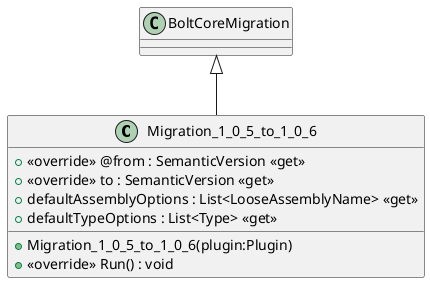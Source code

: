 @startuml
class Migration_1_0_5_to_1_0_6 {
    + Migration_1_0_5_to_1_0_6(plugin:Plugin)
    + <<override>> @from : SemanticVersion <<get>>
    + <<override>> to : SemanticVersion <<get>>
    + defaultAssemblyOptions : List<LooseAssemblyName> <<get>>
    + defaultTypeOptions : List<Type> <<get>>
    + <<override>> Run() : void
}
BoltCoreMigration <|-- Migration_1_0_5_to_1_0_6
@enduml
